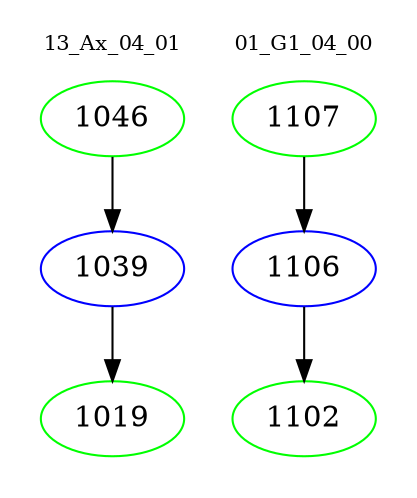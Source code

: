 digraph{
subgraph cluster_0 {
color = white
label = "13_Ax_04_01";
fontsize=10;
T0_1046 [label="1046", color="green"]
T0_1046 -> T0_1039 [color="black"]
T0_1039 [label="1039", color="blue"]
T0_1039 -> T0_1019 [color="black"]
T0_1019 [label="1019", color="green"]
}
subgraph cluster_1 {
color = white
label = "01_G1_04_00";
fontsize=10;
T1_1107 [label="1107", color="green"]
T1_1107 -> T1_1106 [color="black"]
T1_1106 [label="1106", color="blue"]
T1_1106 -> T1_1102 [color="black"]
T1_1102 [label="1102", color="green"]
}
}

